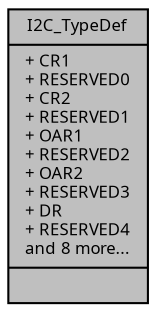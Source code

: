digraph "I2C_TypeDef"
{
  edge [fontname="Sans",fontsize="8",labelfontname="Sans",labelfontsize="8"];
  node [fontname="Sans",fontsize="8",shape=record];
  Node1 [label="{I2C_TypeDef\n|+ CR1\l+ RESERVED0\l+ CR2\l+ RESERVED1\l+ OAR1\l+ RESERVED2\l+ OAR2\l+ RESERVED3\l+ DR\l+ RESERVED4\land 8 more...\l|}",height=0.2,width=0.4,color="black", fillcolor="grey75", style="filled", fontcolor="black"];
}
